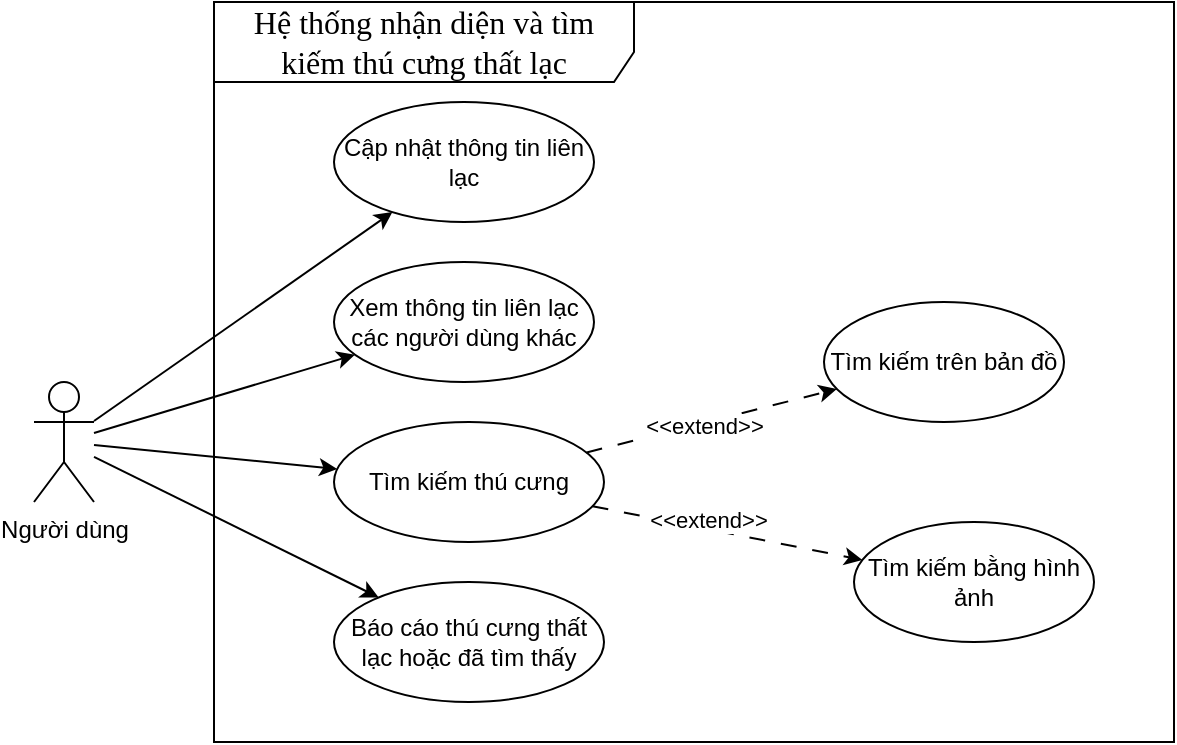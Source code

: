 <mxfile version="27.1.4">
  <diagram name="Page-1" id="ukVoowGiGMXWlxbRoC9n">
    <mxGraphModel dx="1628" dy="514" grid="1" gridSize="10" guides="1" tooltips="1" connect="1" arrows="1" fold="1" page="1" pageScale="1" pageWidth="850" pageHeight="1100" math="0" shadow="0">
      <root>
        <mxCell id="0" />
        <mxCell id="1" parent="0" />
        <mxCell id="DiptRn0a8JAyyoFzcJ41-2" value="Người dùng" style="shape=umlActor;verticalLabelPosition=bottom;verticalAlign=top;html=1;outlineConnect=0;" parent="1" vertex="1">
          <mxGeometry x="-90" y="740" width="30" height="60" as="geometry" />
        </mxCell>
        <mxCell id="DiptRn0a8JAyyoFzcJ41-4" value="Cập nhật thông tin liên lạc" style="ellipse;whiteSpace=wrap;html=1;" parent="1" vertex="1">
          <mxGeometry x="60" y="600" width="130" height="60" as="geometry" />
        </mxCell>
        <mxCell id="DiptRn0a8JAyyoFzcJ41-5" value="Xem thông tin liên lạc các người dùng khác" style="ellipse;whiteSpace=wrap;html=1;" parent="1" vertex="1">
          <mxGeometry x="60" y="680" width="130" height="60" as="geometry" />
        </mxCell>
        <mxCell id="DiptRn0a8JAyyoFzcJ41-6" value="Tìm kiếm thú cưng" style="ellipse;whiteSpace=wrap;html=1;" parent="1" vertex="1">
          <mxGeometry x="60" y="760" width="135" height="60" as="geometry" />
        </mxCell>
        <mxCell id="DiptRn0a8JAyyoFzcJ41-7" value="Báo cáo thú cưng thất lạc hoặc đã tìm thấy" style="ellipse;whiteSpace=wrap;html=1;" parent="1" vertex="1">
          <mxGeometry x="60" y="840" width="135" height="60" as="geometry" />
        </mxCell>
        <mxCell id="DiptRn0a8JAyyoFzcJ41-8" value="Tìm kiếm trên bản đồ" style="ellipse;whiteSpace=wrap;html=1;" parent="1" vertex="1">
          <mxGeometry x="305" y="700" width="120" height="60" as="geometry" />
        </mxCell>
        <mxCell id="DiptRn0a8JAyyoFzcJ41-9" value="Tìm kiếm bằng hình ảnh" style="ellipse;whiteSpace=wrap;html=1;" parent="1" vertex="1">
          <mxGeometry x="320" y="810" width="120" height="60" as="geometry" />
        </mxCell>
        <mxCell id="DiptRn0a8JAyyoFzcJ41-10" value="" style="endArrow=classic;html=1;rounded=0;" parent="1" source="DiptRn0a8JAyyoFzcJ41-2" target="DiptRn0a8JAyyoFzcJ41-4" edge="1">
          <mxGeometry width="50" height="50" relative="1" as="geometry">
            <mxPoint x="270" y="730" as="sourcePoint" />
            <mxPoint x="320" y="680" as="targetPoint" />
          </mxGeometry>
        </mxCell>
        <mxCell id="DiptRn0a8JAyyoFzcJ41-11" value="" style="endArrow=classic;html=1;rounded=0;" parent="1" source="DiptRn0a8JAyyoFzcJ41-2" target="DiptRn0a8JAyyoFzcJ41-5" edge="1">
          <mxGeometry width="50" height="50" relative="1" as="geometry">
            <mxPoint x="-50" y="800" as="sourcePoint" />
            <mxPoint x="320" y="680" as="targetPoint" />
          </mxGeometry>
        </mxCell>
        <mxCell id="DiptRn0a8JAyyoFzcJ41-12" value="" style="endArrow=classic;html=1;rounded=0;" parent="1" source="DiptRn0a8JAyyoFzcJ41-2" target="DiptRn0a8JAyyoFzcJ41-6" edge="1">
          <mxGeometry width="50" height="50" relative="1" as="geometry">
            <mxPoint x="270" y="730" as="sourcePoint" />
            <mxPoint x="320" y="680" as="targetPoint" />
          </mxGeometry>
        </mxCell>
        <mxCell id="DiptRn0a8JAyyoFzcJ41-13" value="" style="endArrow=classic;html=1;rounded=0;" parent="1" source="DiptRn0a8JAyyoFzcJ41-2" target="DiptRn0a8JAyyoFzcJ41-7" edge="1">
          <mxGeometry width="50" height="50" relative="1" as="geometry">
            <mxPoint x="270" y="730" as="sourcePoint" />
            <mxPoint x="320" y="680" as="targetPoint" />
          </mxGeometry>
        </mxCell>
        <mxCell id="DiptRn0a8JAyyoFzcJ41-14" value="" style="endArrow=classic;html=1;rounded=0;dashed=1;dashPattern=8 8;" parent="1" source="DiptRn0a8JAyyoFzcJ41-6" target="DiptRn0a8JAyyoFzcJ41-8" edge="1">
          <mxGeometry width="50" height="50" relative="1" as="geometry">
            <mxPoint x="280" y="700" as="sourcePoint" />
            <mxPoint x="330" y="650" as="targetPoint" />
          </mxGeometry>
        </mxCell>
        <mxCell id="DiptRn0a8JAyyoFzcJ41-17" value="&amp;lt;&amp;lt;extend&amp;gt;&amp;gt;" style="edgeLabel;html=1;align=center;verticalAlign=middle;resizable=0;points=[];" parent="DiptRn0a8JAyyoFzcJ41-14" vertex="1" connectable="0">
          <mxGeometry x="-0.065" y="-1" relative="1" as="geometry">
            <mxPoint as="offset" />
          </mxGeometry>
        </mxCell>
        <mxCell id="DiptRn0a8JAyyoFzcJ41-15" value="" style="endArrow=classic;html=1;rounded=0;dashed=1;dashPattern=8 8;" parent="1" source="DiptRn0a8JAyyoFzcJ41-6" target="DiptRn0a8JAyyoFzcJ41-9" edge="1">
          <mxGeometry width="50" height="50" relative="1" as="geometry">
            <mxPoint x="290" y="779" as="sourcePoint" />
            <mxPoint x="419" y="740" as="targetPoint" />
          </mxGeometry>
        </mxCell>
        <mxCell id="DiptRn0a8JAyyoFzcJ41-16" value="&amp;lt;&amp;lt;extend&amp;gt;&amp;gt;" style="edgeLabel;html=1;align=center;verticalAlign=middle;resizable=0;points=[];" parent="DiptRn0a8JAyyoFzcJ41-15" vertex="1" connectable="0">
          <mxGeometry x="-0.281" y="3" relative="1" as="geometry">
            <mxPoint x="8" as="offset" />
          </mxGeometry>
        </mxCell>
        <mxCell id="GRFxthuUE7YwB1FqXBWR-3" value="&lt;span style=&quot;font-family: &amp;quot;Times New Roman&amp;quot;, serif;&quot;&gt;&lt;font style=&quot;font-size: 16px;&quot;&gt;Hệ thống nhận diện và tìm&lt;br&gt;kiếm thú cưng thất lạc&lt;/font&gt;&lt;/span&gt;" style="shape=umlFrame;whiteSpace=wrap;html=1;pointerEvents=0;width=210;height=40;" vertex="1" parent="1">
          <mxGeometry y="550" width="480" height="370" as="geometry" />
        </mxCell>
      </root>
    </mxGraphModel>
  </diagram>
</mxfile>
